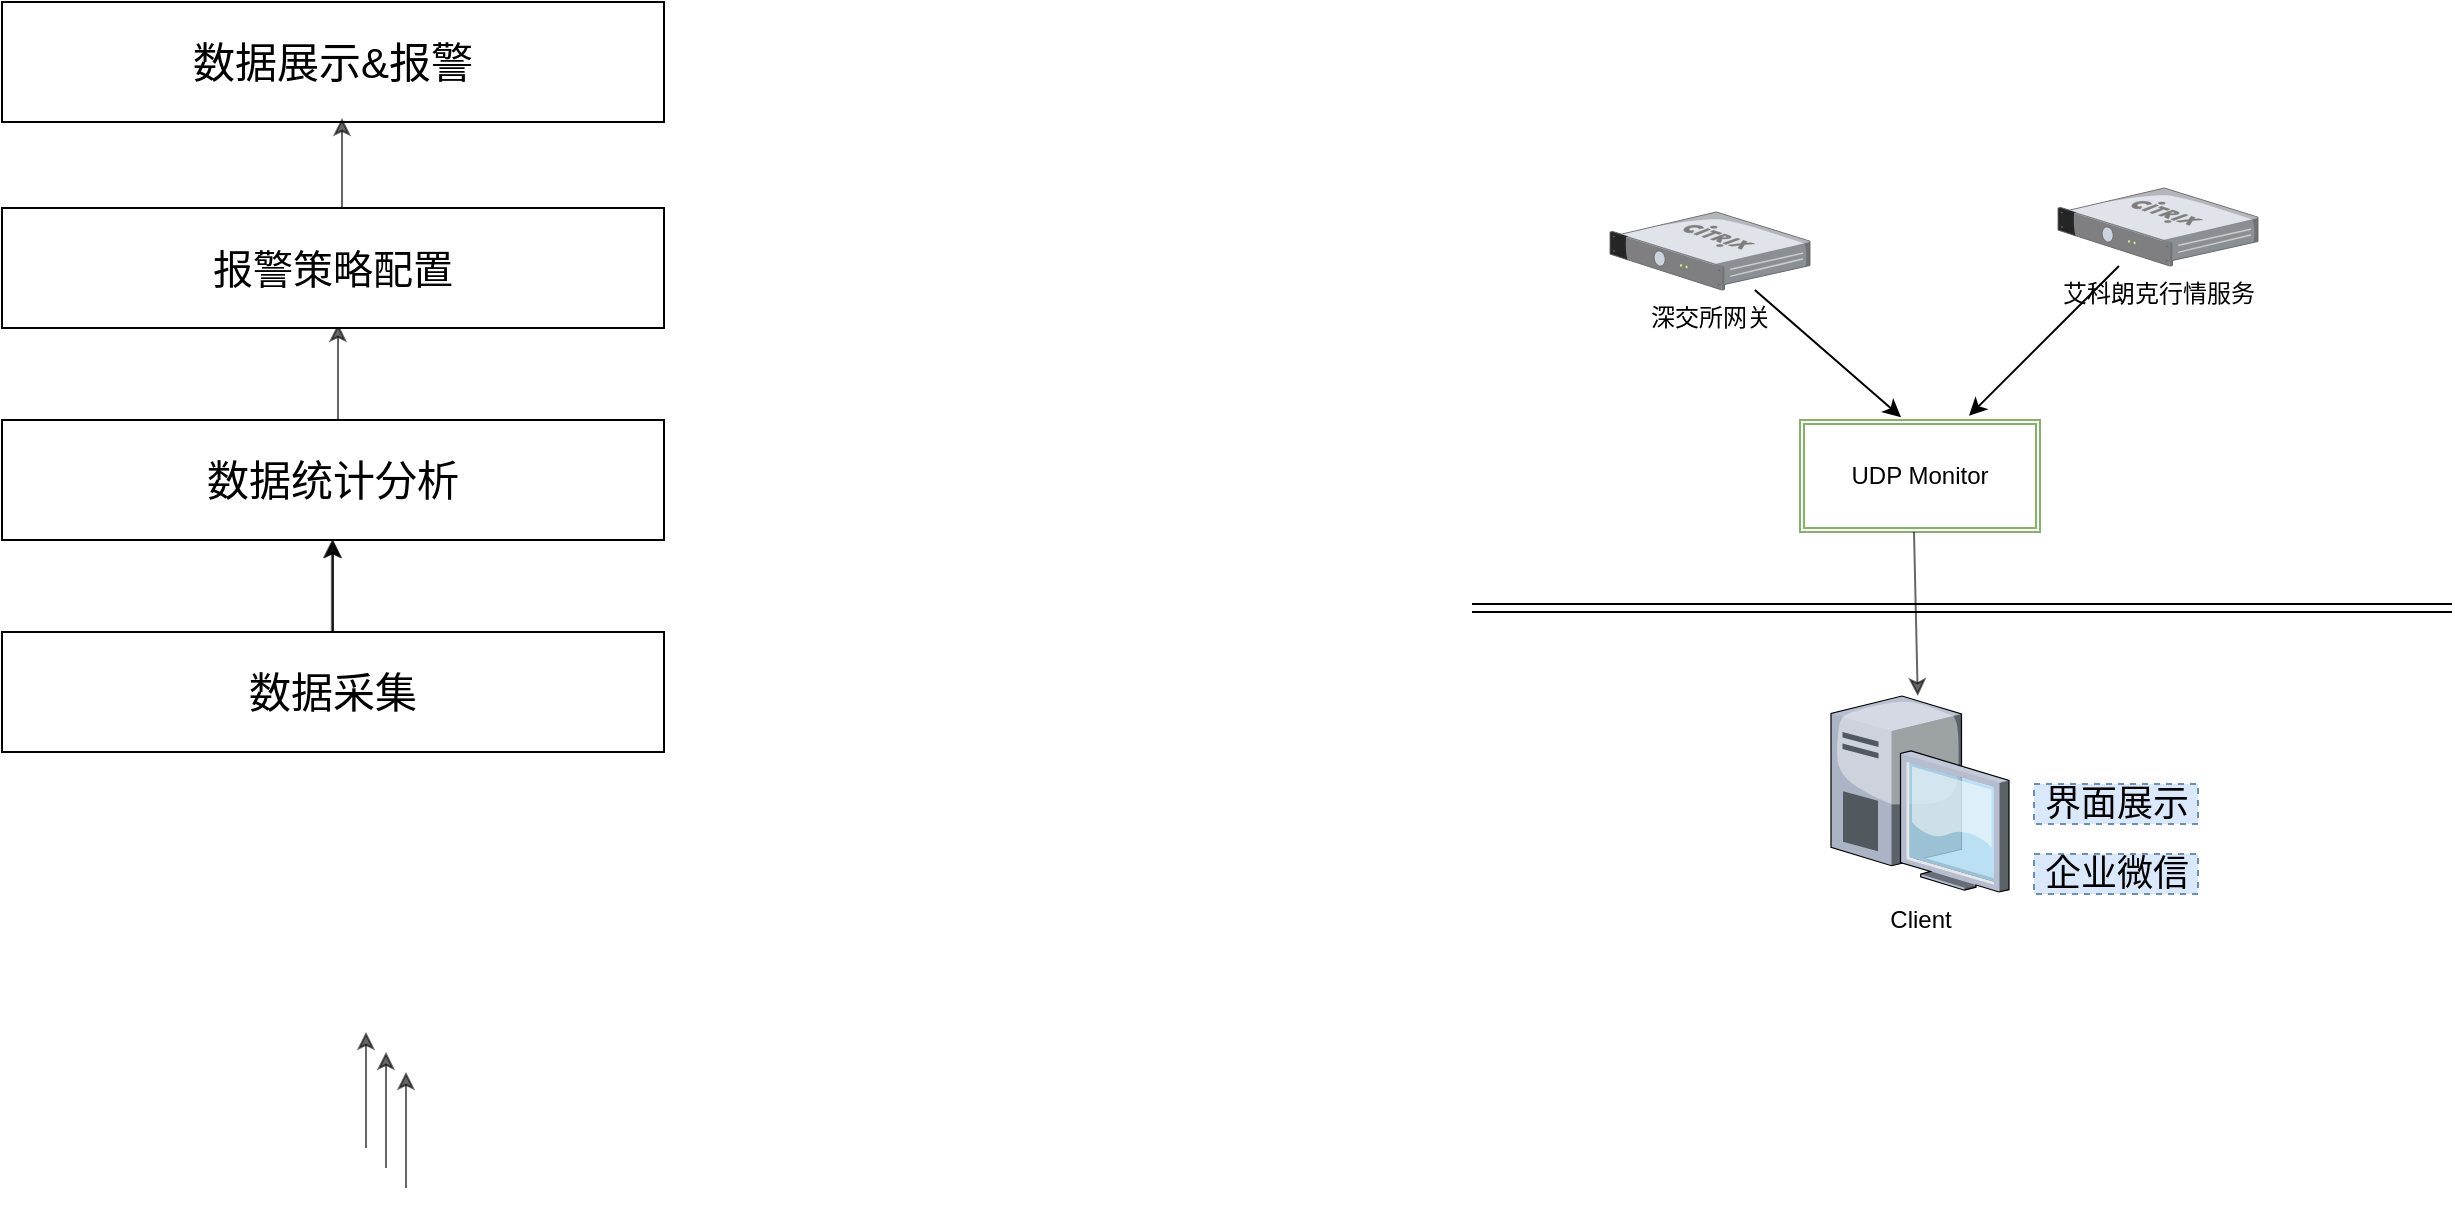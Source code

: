 <mxfile version="15.2.9" type="github">
  <diagram name="Page-1" id="e3a06f82-3646-2815-327d-82caf3d4e204">
    <mxGraphModel dx="1673" dy="881" grid="0" gridSize="10" guides="1" tooltips="1" connect="1" arrows="1" fold="1" page="1" pageScale="1.5" pageWidth="1169" pageHeight="826" background="none" math="0" shadow="0">
      <root>
        <mxCell id="0" style=";html=1;" />
        <mxCell id="1" style=";html=1;" parent="0" />
        <mxCell id="ITkbN07QJ2-XhHyLZyoW-5" value="Client" style="verticalLabelPosition=bottom;sketch=0;aspect=fixed;html=1;verticalAlign=top;strokeColor=none;align=center;outlineConnect=0;shape=mxgraph.citrix.desktop;" vertex="1" parent="1">
          <mxGeometry x="1201.5" y="551" width="89" height="98" as="geometry" />
        </mxCell>
        <mxCell id="ITkbN07QJ2-XhHyLZyoW-6" value="艾科朗克行情服务" style="verticalLabelPosition=bottom;sketch=0;aspect=fixed;html=1;verticalAlign=top;strokeColor=#82b366;align=center;outlineConnect=0;shape=mxgraph.citrix.netscaler_gateway;fillColor=#d5e8d4;" vertex="1" parent="1">
          <mxGeometry x="1315" y="297" width="100" height="39" as="geometry" />
        </mxCell>
        <mxCell id="ITkbN07QJ2-XhHyLZyoW-7" value="深交所网关" style="verticalLabelPosition=bottom;sketch=0;aspect=fixed;html=1;verticalAlign=top;strokeColor=none;align=center;outlineConnect=0;shape=mxgraph.citrix.netscaler_gateway;" vertex="1" parent="1">
          <mxGeometry x="1091" y="309" width="100" height="39" as="geometry" />
        </mxCell>
        <mxCell id="ITkbN07QJ2-XhHyLZyoW-15" value="" style="shape=link;endArrow=classic;html=1;rounded=1;" edge="1" parent="1">
          <mxGeometry width="50" height="50" relative="1" as="geometry">
            <mxPoint x="1022" y="507" as="sourcePoint" />
            <mxPoint x="1512" y="507" as="targetPoint" />
          </mxGeometry>
        </mxCell>
        <mxCell id="ITkbN07QJ2-XhHyLZyoW-16" value="" style="endArrow=classic;html=1;entryX=0.704;entryY=-0.037;entryDx=0;entryDy=0;entryPerimeter=0;" edge="1" parent="1" source="ITkbN07QJ2-XhHyLZyoW-6" target="ITkbN07QJ2-XhHyLZyoW-14">
          <mxGeometry width="50" height="50" relative="1" as="geometry">
            <mxPoint x="1378.51" y="367" as="sourcePoint" />
            <mxPoint x="1274" y="458" as="targetPoint" />
          </mxGeometry>
        </mxCell>
        <mxCell id="ITkbN07QJ2-XhHyLZyoW-17" value="" style="endArrow=classic;html=1;entryX=0.421;entryY=-0.025;entryDx=0;entryDy=0;entryPerimeter=0;" edge="1" parent="1" source="ITkbN07QJ2-XhHyLZyoW-7" target="ITkbN07QJ2-XhHyLZyoW-14">
          <mxGeometry width="50" height="50" relative="1" as="geometry">
            <mxPoint x="1137.51" y="376" as="sourcePoint" />
            <mxPoint x="1042.997" y="495" as="targetPoint" />
          </mxGeometry>
        </mxCell>
        <mxCell id="ITkbN07QJ2-XhHyLZyoW-14" value="UDP Monitor" style="shape=ext;double=1;rounded=0;whiteSpace=wrap;html=1;strokeColor=#82B366;" vertex="1" parent="1">
          <mxGeometry x="1186" y="413" width="120" height="56" as="geometry" />
        </mxCell>
        <mxCell id="ITkbN07QJ2-XhHyLZyoW-19" value="" style="endArrow=classic;html=1;startSize=0;endSize=6;strokeWidth=1;opacity=60;" edge="1" parent="1" target="ITkbN07QJ2-XhHyLZyoW-5">
          <mxGeometry width="50" height="50" relative="1" as="geometry">
            <mxPoint x="1243" y="469" as="sourcePoint" />
            <mxPoint x="1293" y="419" as="targetPoint" />
          </mxGeometry>
        </mxCell>
        <mxCell id="ITkbN07QJ2-XhHyLZyoW-20" value="&lt;font style=&quot;font-size: 21px&quot;&gt;数据展示&amp;amp;报警&lt;/font&gt;" style="rounded=0;whiteSpace=wrap;html=1;" vertex="1" parent="1">
          <mxGeometry x="287" y="204" width="331" height="60" as="geometry" />
        </mxCell>
        <mxCell id="ITkbN07QJ2-XhHyLZyoW-26" value="" style="edgeStyle=orthogonalEdgeStyle;rounded=1;orthogonalLoop=1;jettySize=auto;html=1;startSize=0;endSize=6;strokeWidth=1;opacity=60;" edge="1" parent="1" source="ITkbN07QJ2-XhHyLZyoW-24" target="ITkbN07QJ2-XhHyLZyoW-23">
          <mxGeometry relative="1" as="geometry" />
        </mxCell>
        <mxCell id="ITkbN07QJ2-XhHyLZyoW-27" value="" style="edgeStyle=orthogonalEdgeStyle;rounded=1;orthogonalLoop=1;jettySize=auto;html=1;startSize=0;endSize=6;strokeWidth=1;opacity=60;" edge="1" parent="1" source="ITkbN07QJ2-XhHyLZyoW-24" target="ITkbN07QJ2-XhHyLZyoW-23">
          <mxGeometry relative="1" as="geometry" />
        </mxCell>
        <mxCell id="ITkbN07QJ2-XhHyLZyoW-25" value="" style="endArrow=classic;html=1;startSize=0;endSize=6;strokeWidth=1;opacity=60;" edge="1" parent="1">
          <mxGeometry width="50" height="50" relative="1" as="geometry">
            <mxPoint x="451.91" y="523" as="sourcePoint" />
            <mxPoint x="451.91" y="473" as="targetPoint" />
          </mxGeometry>
        </mxCell>
        <mxCell id="ITkbN07QJ2-XhHyLZyoW-29" value="" style="endArrow=classic;html=1;startSize=0;endSize=6;strokeWidth=1;opacity=60;" edge="1" parent="1">
          <mxGeometry width="50" height="50" relative="1" as="geometry">
            <mxPoint x="455" y="423" as="sourcePoint" />
            <mxPoint x="455" y="365" as="targetPoint" />
          </mxGeometry>
        </mxCell>
        <mxCell id="ITkbN07QJ2-XhHyLZyoW-30" value="" style="endArrow=classic;html=1;startSize=0;endSize=6;strokeWidth=1;opacity=60;" edge="1" parent="1">
          <mxGeometry width="50" height="50" relative="1" as="geometry">
            <mxPoint x="457" y="320" as="sourcePoint" />
            <mxPoint x="457" y="262" as="targetPoint" />
          </mxGeometry>
        </mxCell>
        <mxCell id="ITkbN07QJ2-XhHyLZyoW-31" value="" style="endArrow=classic;html=1;startSize=0;endSize=6;strokeWidth=1;opacity=60;" edge="1" parent="1">
          <mxGeometry width="50" height="50" relative="1" as="geometry">
            <mxPoint x="469" y="777" as="sourcePoint" />
            <mxPoint x="469" y="719" as="targetPoint" />
          </mxGeometry>
        </mxCell>
        <mxCell id="ITkbN07QJ2-XhHyLZyoW-32" value="" style="endArrow=classic;html=1;startSize=0;endSize=6;strokeWidth=1;opacity=60;" edge="1" parent="1">
          <mxGeometry width="50" height="50" relative="1" as="geometry">
            <mxPoint x="479" y="787" as="sourcePoint" />
            <mxPoint x="479" y="729" as="targetPoint" />
          </mxGeometry>
        </mxCell>
        <mxCell id="ITkbN07QJ2-XhHyLZyoW-33" value="" style="endArrow=classic;html=1;startSize=0;endSize=6;strokeWidth=1;opacity=60;" edge="1" parent="1">
          <mxGeometry width="50" height="50" relative="1" as="geometry">
            <mxPoint x="489" y="797" as="sourcePoint" />
            <mxPoint x="489" y="739" as="targetPoint" />
          </mxGeometry>
        </mxCell>
        <mxCell id="ITkbN07QJ2-XhHyLZyoW-23" value="&lt;font style=&quot;font-size: 21px&quot;&gt;数据统计分析&lt;/font&gt;" style="rounded=0;whiteSpace=wrap;html=1;" vertex="1" parent="1">
          <mxGeometry x="287" y="413" width="331" height="60" as="geometry" />
        </mxCell>
        <mxCell id="ITkbN07QJ2-XhHyLZyoW-24" value="&lt;font style=&quot;font-size: 21px&quot;&gt;数据采集&lt;/font&gt;" style="rounded=0;whiteSpace=wrap;html=1;" vertex="1" parent="1">
          <mxGeometry x="287" y="519" width="331" height="60" as="geometry" />
        </mxCell>
        <mxCell id="ITkbN07QJ2-XhHyLZyoW-22" value="&lt;font style=&quot;font-size: 20px&quot;&gt;报警策略配置&lt;/font&gt;" style="rounded=0;whiteSpace=wrap;html=1;" vertex="1" parent="1">
          <mxGeometry x="287" y="307" width="331" height="60" as="geometry" />
        </mxCell>
        <mxCell id="ITkbN07QJ2-XhHyLZyoW-34" value="&lt;font style=&quot;font-size: 18px&quot;&gt;企业微信&lt;/font&gt;" style="text;html=1;resizable=0;autosize=1;align=center;verticalAlign=middle;points=[];rounded=0;dashed=1;fillColor=#dae8fc;strokeColor=#6c8ebf;" vertex="1" parent="1">
          <mxGeometry x="1303" y="630" width="82" height="20" as="geometry" />
        </mxCell>
        <mxCell id="ITkbN07QJ2-XhHyLZyoW-35" value="&lt;font style=&quot;font-size: 18px&quot;&gt;界面展示&lt;/font&gt;" style="text;html=1;resizable=0;autosize=1;align=center;verticalAlign=middle;points=[];rounded=0;rotation=0;dashed=1;fillColor=#dae8fc;strokeColor=#6c8ebf;" vertex="1" parent="1">
          <mxGeometry x="1303" y="595" width="82" height="20" as="geometry" />
        </mxCell>
      </root>
    </mxGraphModel>
  </diagram>
</mxfile>
